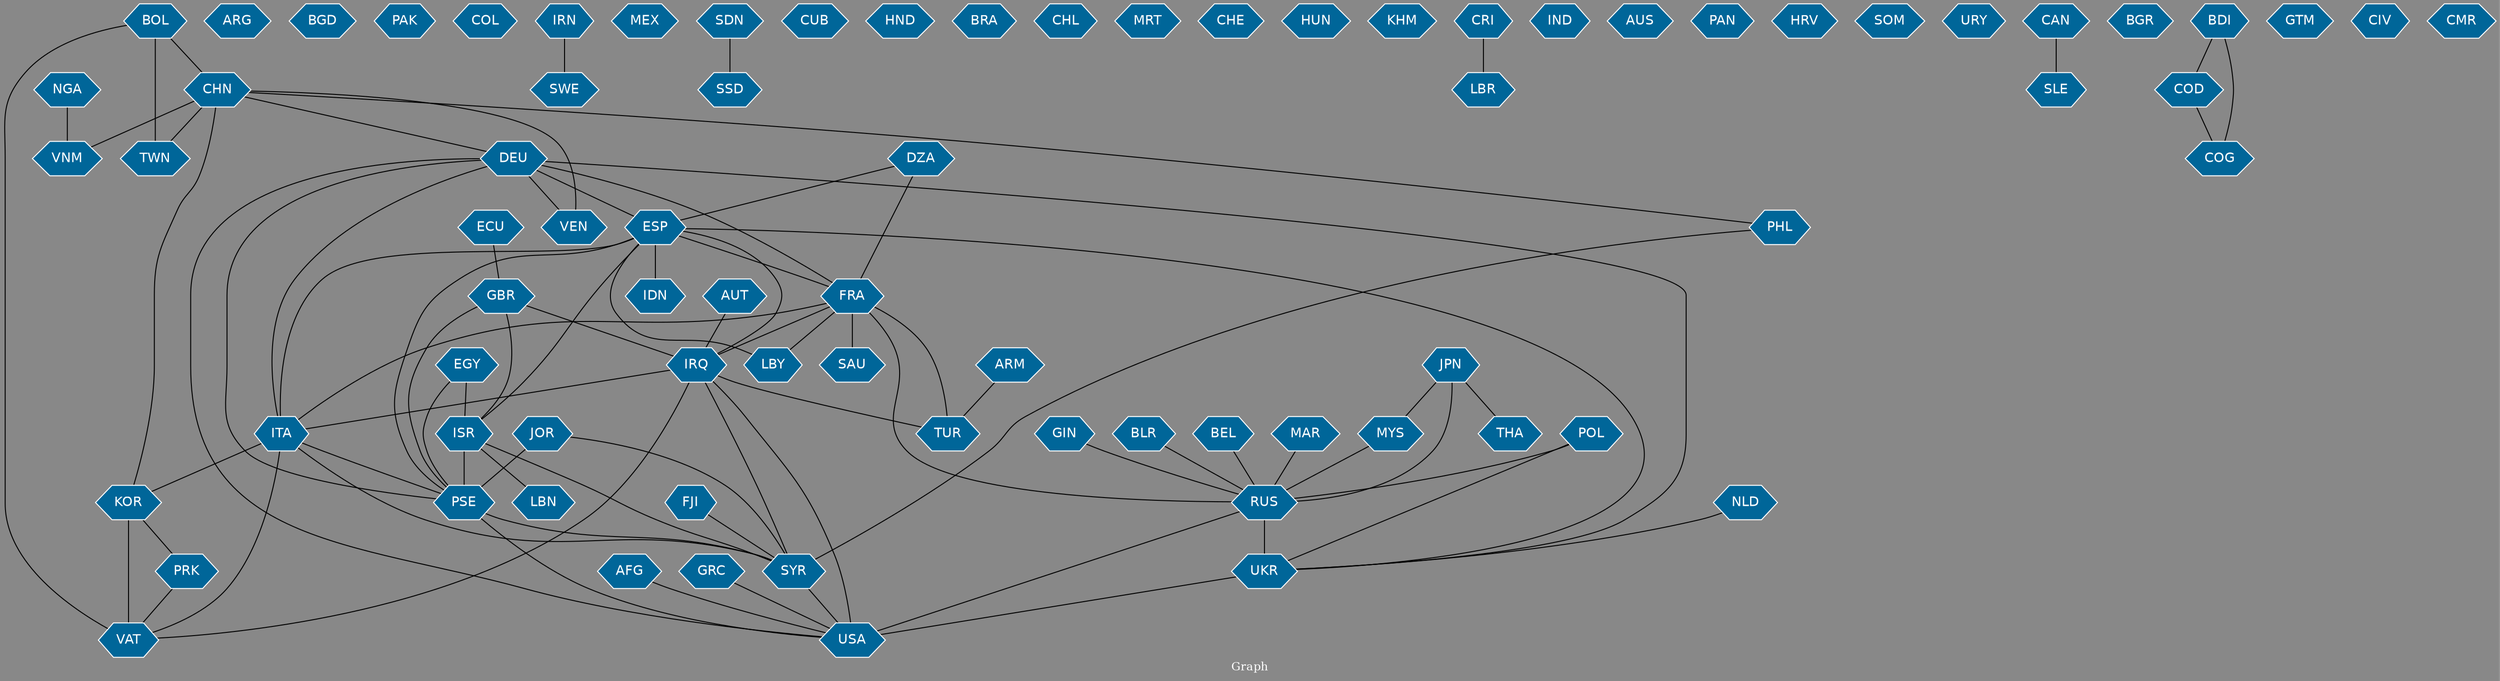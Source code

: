 // Countries together in item graph
graph {
	graph [bgcolor="#888888" fontcolor=white fontsize=12 label="Graph" outputorder=edgesfirst overlap=prism]
	node [color=white fillcolor="#006699" fontcolor=white fontname=Helvetica shape=hexagon style=filled]
	edge [arrowhead=open color=black fontcolor=white fontname=Courier fontsize=12]
		RUS [label=RUS]
		UKR [label=UKR]
		ARG [label=ARG]
		USA [label=USA]
		FRA [label=FRA]
		BGD [label=BGD]
		SYR [label=SYR]
		PAK [label=PAK]
		COL [label=COL]
		BEL [label=BEL]
		PSE [label=PSE]
		JPN [label=JPN]
		AFG [label=AFG]
		ITA [label=ITA]
		DEU [label=DEU]
		GBR [label=GBR]
		IRQ [label=IRQ]
		CHN [label=CHN]
		PHL [label=PHL]
		IDN [label=IDN]
		ISR [label=ISR]
		TUR [label=TUR]
		IRN [label=IRN]
		MEX [label=MEX]
		KOR [label=KOR]
		VAT [label=VAT]
		ESP [label=ESP]
		ARM [label=ARM]
		LBY [label=LBY]
		SSD [label=SSD]
		SDN [label=SDN]
		CUB [label=CUB]
		MAR [label=MAR]
		EGY [label=EGY]
		BOL [label=BOL]
		HND [label=HND]
		BRA [label=BRA]
		CHL [label=CHL]
		FJI [label=FJI]
		MRT [label=MRT]
		GIN [label=GIN]
		CHE [label=CHE]
		AUT [label=AUT]
		HUN [label=HUN]
		NGA [label=NGA]
		KHM [label=KHM]
		THA [label=THA]
		LBR [label=LBR]
		NLD [label=NLD]
		POL [label=POL]
		VNM [label=VNM]
		LBN [label=LBN]
		SAU [label=SAU]
		VEN [label=VEN]
		IND [label=IND]
		DZA [label=DZA]
		AUS [label=AUS]
		PAN [label=PAN]
		ECU [label=ECU]
		TWN [label=TWN]
		HRV [label=HRV]
		MYS [label=MYS]
		SOM [label=SOM]
		PRK [label=PRK]
		URY [label=URY]
		JOR [label=JOR]
		GRC [label=GRC]
		CRI [label=CRI]
		SLE [label=SLE]
		BGR [label=BGR]
		BDI [label=BDI]
		COD [label=COD]
		COG [label=COG]
		GTM [label=GTM]
		SWE [label=SWE]
		BLR [label=BLR]
		CIV [label=CIV]
		CAN [label=CAN]
		CMR [label=CMR]
			ESP -- UKR [weight=1]
			ESP -- PSE [weight=1]
			DEU -- PSE [weight=1]
			ARM -- TUR [weight=1]
			MYS -- RUS [weight=1]
			SDN -- SSD [weight=1]
			AFG -- USA [weight=2]
			DZA -- ESP [weight=1]
			GBR -- PSE [weight=1]
			JOR -- SYR [weight=1]
			DZA -- FRA [weight=1]
			DEU -- ESP [weight=1]
			ISR -- LBN [weight=1]
			FJI -- SYR [weight=1]
			BDI -- COD [weight=1]
			KOR -- PRK [weight=1]
			AUT -- IRQ [weight=1]
			JPN -- THA [weight=1]
			EGY -- PSE [weight=4]
			BOL -- TWN [weight=1]
			EGY -- ISR [weight=3]
			BLR -- RUS [weight=1]
			FRA -- LBY [weight=1]
			DEU -- ITA [weight=1]
			BOL -- CHN [weight=1]
			CHN -- TWN [weight=1]
			GBR -- ISR [weight=1]
			KOR -- VAT [weight=4]
			NLD -- UKR [weight=2]
			MAR -- RUS [weight=1]
			NGA -- VNM [weight=1]
			FRA -- SAU [weight=2]
			CHN -- VEN [weight=1]
			UKR -- USA [weight=3]
			PSE -- USA [weight=2]
			IRQ -- SYR [weight=1]
			ECU -- GBR [weight=2]
			BOL -- VAT [weight=1]
			GBR -- IRQ [weight=3]
			DEU -- FRA [weight=1]
			ISR -- PSE [weight=35]
			BDI -- COG [weight=1]
			ESP -- FRA [weight=1]
			ITA -- SYR [weight=1]
			CAN -- SLE [weight=1]
			JPN -- MYS [weight=1]
			PHL -- SYR [weight=1]
			ESP -- ITA [weight=1]
			CHN -- PHL [weight=1]
			RUS -- UKR [weight=40]
			ESP -- IDN [weight=3]
			FRA -- RUS [weight=1]
			GRC -- USA [weight=1]
			CRI -- LBR [weight=1]
			POL -- RUS [weight=1]
			CHN -- KOR [weight=1]
			JOR -- PSE [weight=1]
			ITA -- PSE [weight=1]
			SYR -- USA [weight=5]
			DEU -- UKR [weight=2]
			DEU -- VEN [weight=1]
			ISR -- SYR [weight=1]
			IRQ -- USA [weight=8]
			ESP -- ISR [weight=2]
			FRA -- IRQ [weight=2]
			IRN -- SWE [weight=1]
			ESP -- LBY [weight=1]
			GIN -- RUS [weight=1]
			FRA -- TUR [weight=1]
			PSE -- SYR [weight=1]
			IRQ -- ITA [weight=2]
			ITA -- VAT [weight=1]
			RUS -- USA [weight=3]
			JPN -- RUS [weight=1]
			DEU -- USA [weight=1]
			BEL -- RUS [weight=3]
			CHN -- DEU [weight=1]
			FRA -- ITA [weight=1]
			ESP -- IRQ [weight=1]
			ITA -- KOR [weight=1]
			POL -- UKR [weight=3]
			CHN -- VNM [weight=1]
			PRK -- VAT [weight=1]
			COD -- COG [weight=1]
			IRQ -- TUR [weight=2]
			IRQ -- VAT [weight=2]
}